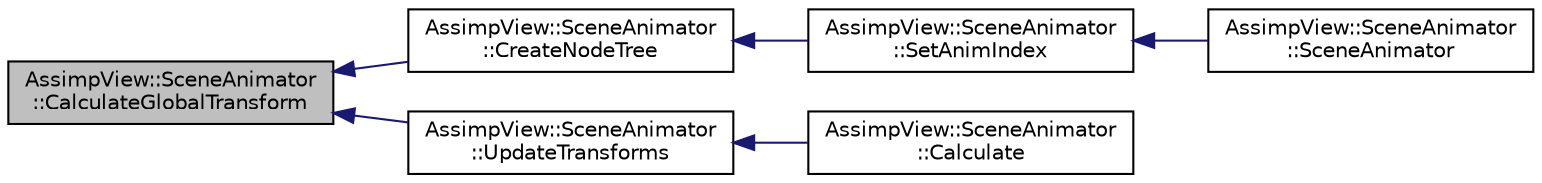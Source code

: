 digraph "AssimpView::SceneAnimator::CalculateGlobalTransform"
{
  edge [fontname="Helvetica",fontsize="10",labelfontname="Helvetica",labelfontsize="10"];
  node [fontname="Helvetica",fontsize="10",shape=record];
  rankdir="LR";
  Node1 [label="AssimpView::SceneAnimator\l::CalculateGlobalTransform",height=0.2,width=0.4,color="black", fillcolor="grey75", style="filled", fontcolor="black"];
  Node1 -> Node2 [dir="back",color="midnightblue",fontsize="10",style="solid",fontname="Helvetica"];
  Node2 [label="AssimpView::SceneAnimator\l::CreateNodeTree",height=0.2,width=0.4,color="black", fillcolor="white", style="filled",URL="$class_assimp_view_1_1_scene_animator.html#a3bbce6d002dbbc7ec1a30fc467a97706"];
  Node2 -> Node3 [dir="back",color="midnightblue",fontsize="10",style="solid",fontname="Helvetica"];
  Node3 [label="AssimpView::SceneAnimator\l::SetAnimIndex",height=0.2,width=0.4,color="black", fillcolor="white", style="filled",URL="$class_assimp_view_1_1_scene_animator.html#a248309cdd1e5c8af66247aa14b174609"];
  Node3 -> Node4 [dir="back",color="midnightblue",fontsize="10",style="solid",fontname="Helvetica"];
  Node4 [label="AssimpView::SceneAnimator\l::SceneAnimator",height=0.2,width=0.4,color="black", fillcolor="white", style="filled",URL="$class_assimp_view_1_1_scene_animator.html#ad3f0975b87a7b83e6a53bb932dc87c5c"];
  Node1 -> Node5 [dir="back",color="midnightblue",fontsize="10",style="solid",fontname="Helvetica"];
  Node5 [label="AssimpView::SceneAnimator\l::UpdateTransforms",height=0.2,width=0.4,color="black", fillcolor="white", style="filled",URL="$class_assimp_view_1_1_scene_animator.html#a8d108ebc1aee4a86d162accc0e40ebe7"];
  Node5 -> Node6 [dir="back",color="midnightblue",fontsize="10",style="solid",fontname="Helvetica"];
  Node6 [label="AssimpView::SceneAnimator\l::Calculate",height=0.2,width=0.4,color="black", fillcolor="white", style="filled",URL="$class_assimp_view_1_1_scene_animator.html#ac2fca81d4eb40a272065b5cf032db38b"];
}
